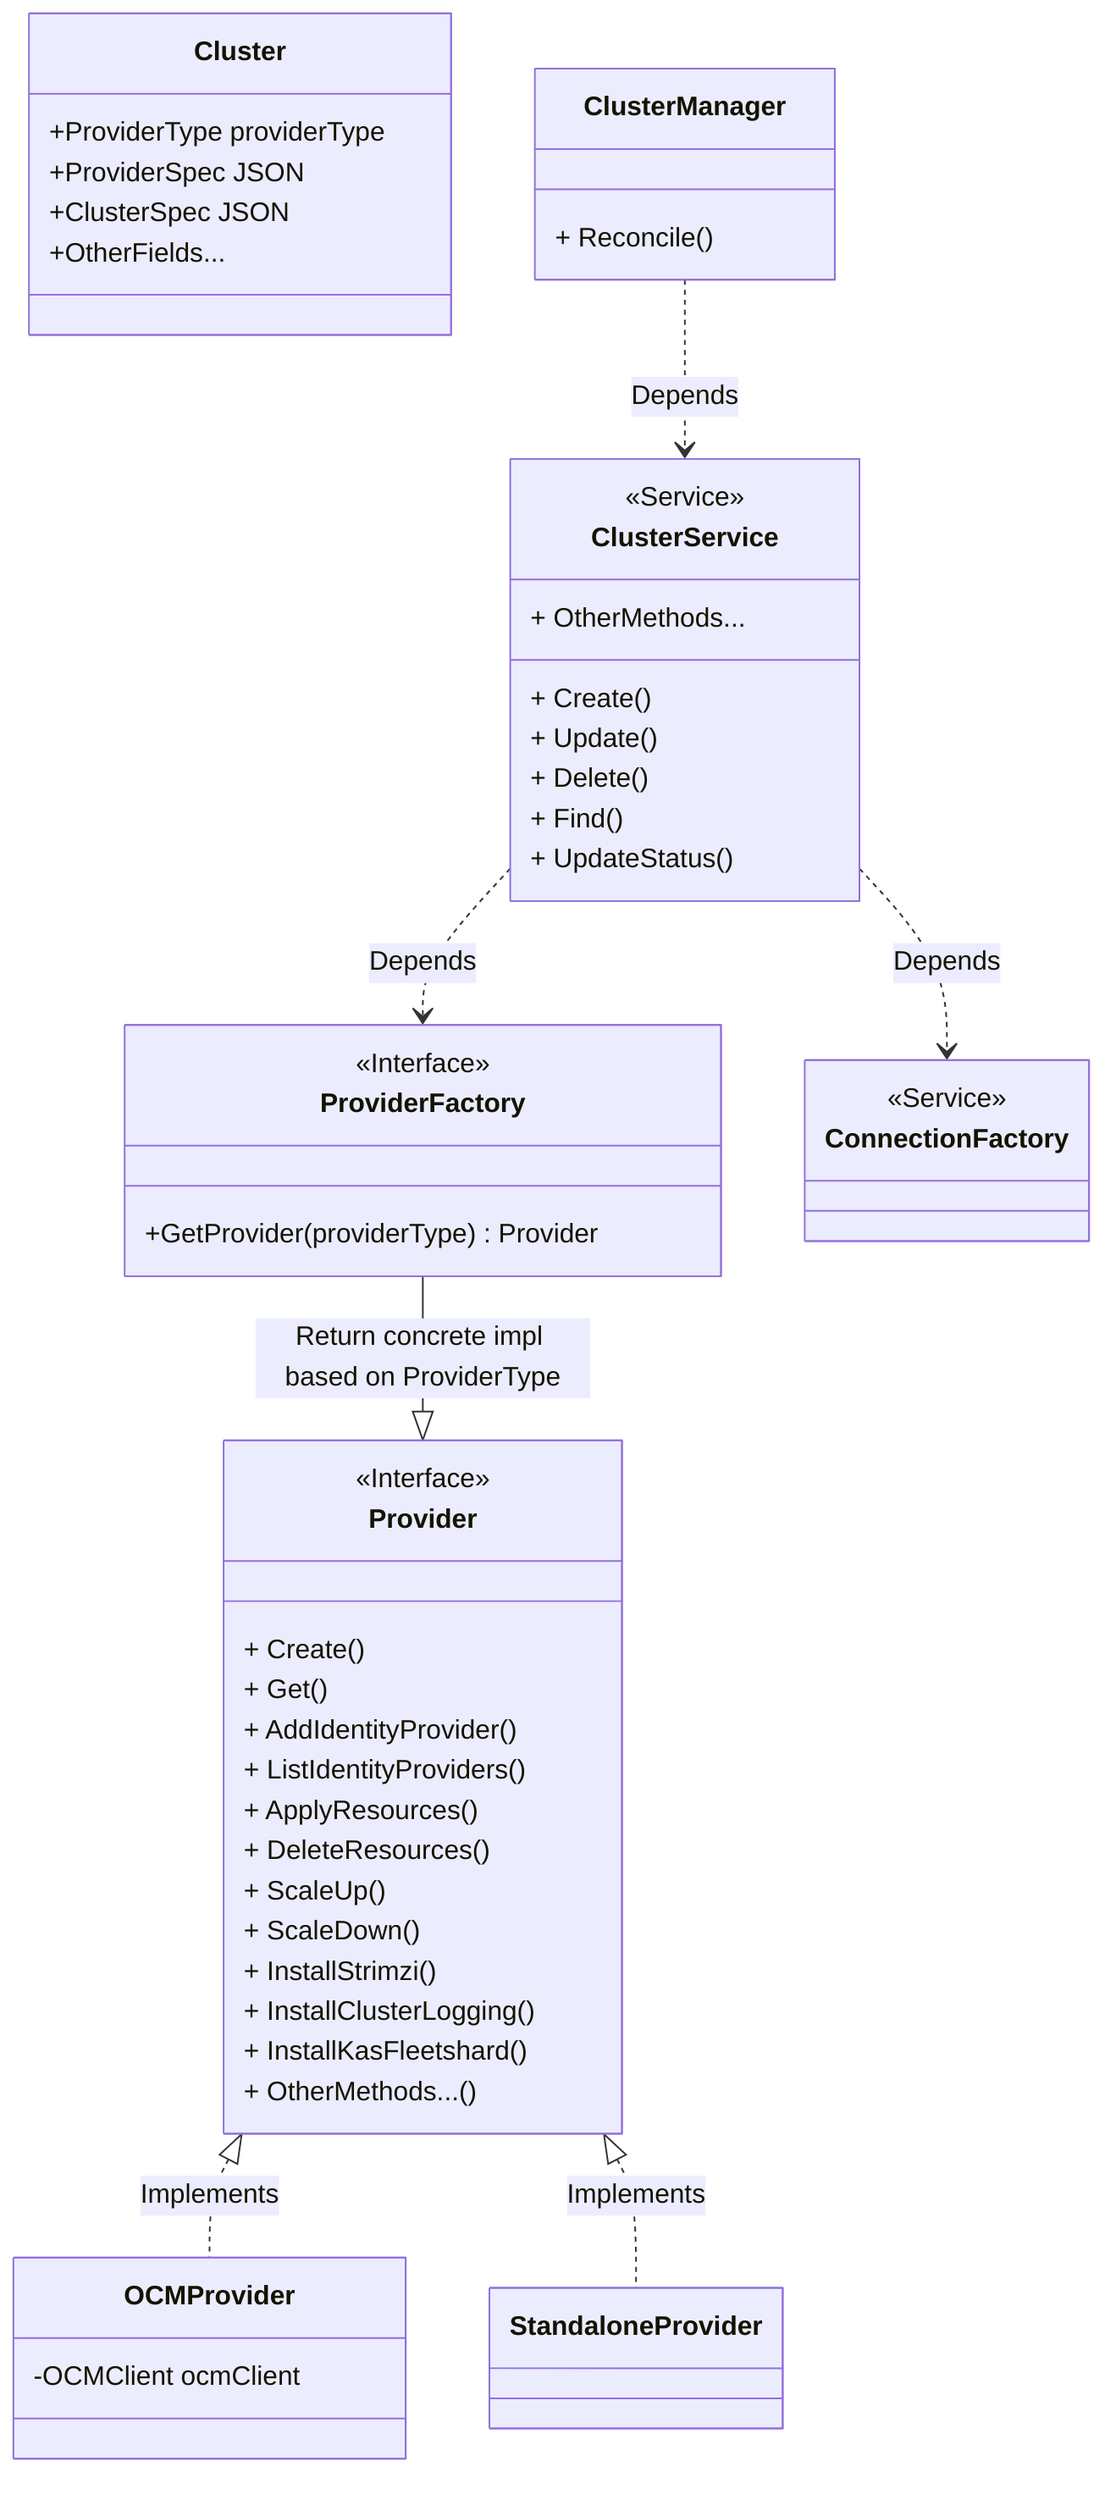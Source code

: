classDiagram
  class Cluster {
      +ProviderType providerType
      +ProviderSpec JSON
      +ClusterSpec JSON
      +OtherFields...
  }

  class Provider {
      <<Interface>>
      + Create()
      + Get()
      + AddIdentityProvider()
      + ListIdentityProviders()
      + ApplyResources()
      + DeleteResources()
      + ScaleUp()
      + ScaleDown()
      + InstallStrimzi()
      + InstallClusterLogging()
      + InstallKasFleetshard()
      + OtherMethods...()
  }

  class ProviderFactory {
      <<Interface>>
      +GetProvider(providerType) Provider
  }

  class OCMProvider{
      -OCMClient ocmClient
  }
  class StandaloneProvider {

  }

  class ConnectionFactory {
      <<Service>>
  }

  class ClusterService {
      <<Service>>
      + Create()
      + Update()
      + Delete()
      + Find()
      + UpdateStatus()
      + OtherMethods...
  }

  class ClusterManager {
      + Reconcile()
  }

  Provider <|.. OCMProvider: Implements
  Provider <|.. StandaloneProvider: Implements
  ProviderFactory --|> Provider: Return concrete impl based on ProviderType
  ClusterService ..> ProviderFactory: Depends
  ClusterService ..> ConnectionFactory: Depends
  ClusterManager ..> ClusterService: Depends